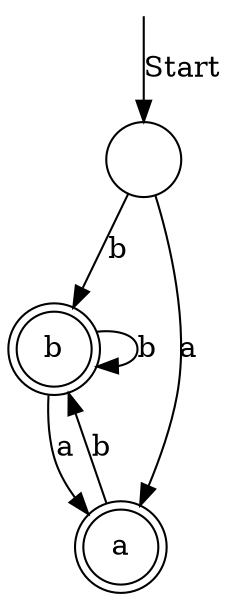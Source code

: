 digraph dfa {

	node [shape=point,color=white] {Waaaaaargh};
	node [shape=circle,color=black];
	Waaaaaargh -> Start [label=Start];
	Start [label=" "];
	{Start b} -> a [label=a];
	{a b Start} -> b [label=b];
	a [peripheries=2];
	b [peripheries=2];

}
